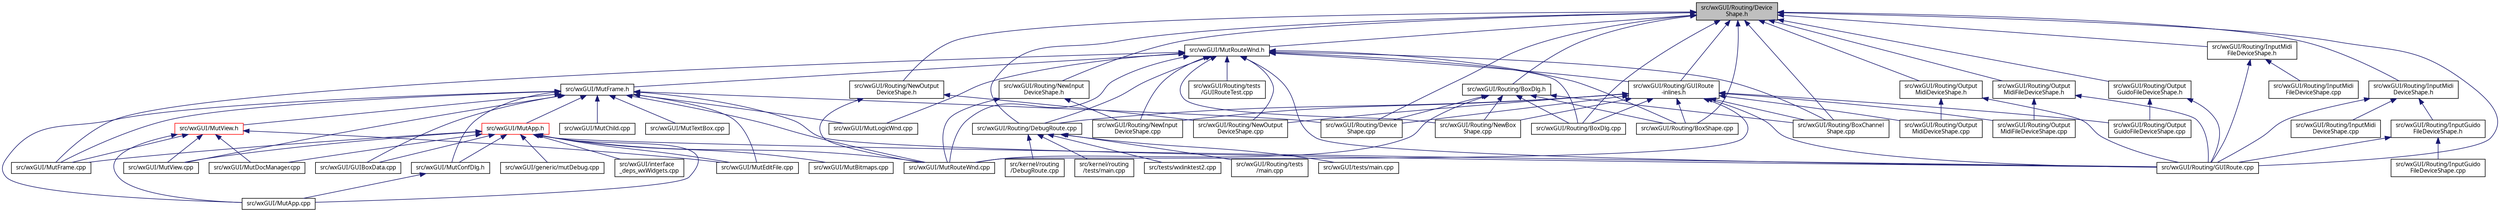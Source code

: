 digraph "src/wxGUI/Routing/DeviceShape.h"
{
  edge [fontname="Sans",fontsize="10",labelfontname="Sans",labelfontsize="10"];
  node [fontname="Sans",fontsize="10",shape=record];
  Node101 [label="src/wxGUI/Routing/Device\lShape.h",height=0.2,width=0.4,color="black", fillcolor="grey75", style="filled", fontcolor="black"];
  Node101 -> Node102 [dir="back",color="midnightblue",fontsize="10",style="solid",fontname="Sans"];
  Node102 [label="src/wxGUI/MutRouteWnd.h",height=0.2,width=0.4,color="black", fillcolor="white", style="filled",URL="$d3/dd7/MutRouteWnd_8h.html"];
  Node102 -> Node103 [dir="back",color="midnightblue",fontsize="10",style="solid",fontname="Sans"];
  Node103 [label="src/wxGUI/MutFrame.h",height=0.2,width=0.4,color="black", fillcolor="white", style="filled",URL="$dd/db5/MutFrame_8h.html"];
  Node103 -> Node104 [dir="back",color="midnightblue",fontsize="10",style="solid",fontname="Sans"];
  Node104 [label="src/wxGUI/MutApp.h",height=0.2,width=0.4,color="red", fillcolor="white", style="filled",URL="$db/dc1/MutApp_8h.html"];
  Node104 -> Node105 [dir="back",color="midnightblue",fontsize="10",style="solid",fontname="Sans"];
  Node105 [label="src/wxGUI/generic/mutDebug.cpp",height=0.2,width=0.4,color="black", fillcolor="white", style="filled",URL="$d4/dc0/mutDebug_8cpp.html",tooltip="Some functions and classes to help to debug Mutabor. "];
  Node104 -> Node106 [dir="back",color="midnightblue",fontsize="10",style="solid",fontname="Sans"];
  Node106 [label="src/wxGUI/GUIBoxData.cpp",height=0.2,width=0.4,color="black", fillcolor="white", style="filled",URL="$d2/dd3/GUIBoxData_8cpp.html"];
  Node104 -> Node107 [dir="back",color="midnightblue",fontsize="10",style="solid",fontname="Sans"];
  Node107 [label="src/wxGUI/interface\l_deps_wxWidgets.cpp",height=0.2,width=0.4,color="black", fillcolor="white", style="filled",URL="$df/dff/interface__deps__wxWidgets_8cpp.html"];
  Node104 -> Node108 [dir="back",color="midnightblue",fontsize="10",style="solid",fontname="Sans"];
  Node108 [label="src/wxGUI/MutApp.cpp",height=0.2,width=0.4,color="black", fillcolor="white", style="filled",URL="$d5/d1c/MutApp_8cpp.html",tooltip="Mutabor Application. "];
  Node104 -> Node109 [dir="back",color="midnightblue",fontsize="10",style="solid",fontname="Sans"];
  Node109 [label="src/wxGUI/MutConfDlg.h",height=0.2,width=0.4,color="black", fillcolor="white", style="filled",URL="$d9/d8f/MutConfDlg_8h.html"];
  Node109 -> Node108 [dir="back",color="midnightblue",fontsize="10",style="solid",fontname="Sans"];
  Node104 -> Node110 [dir="back",color="midnightblue",fontsize="10",style="solid",fontname="Sans"];
  Node110 [label="src/wxGUI/MutBitmaps.cpp",height=0.2,width=0.4,color="black", fillcolor="white", style="filled",URL="$d7/db6/MutBitmaps_8cpp.html",tooltip="Mutabor Bitmaps. "];
  Node104 -> Node111 [dir="back",color="midnightblue",fontsize="10",style="solid",fontname="Sans"];
  Node111 [label="src/wxGUI/MutDocManager.cpp",height=0.2,width=0.4,color="black", fillcolor="white", style="filled",URL="$dd/db0/MutDocManager_8cpp.html"];
  Node104 -> Node113 [dir="back",color="midnightblue",fontsize="10",style="solid",fontname="Sans"];
  Node113 [label="src/wxGUI/MutEditFile.cpp",height=0.2,width=0.4,color="black", fillcolor="white", style="filled",URL="$d1/da4/MutEditFile_8cpp.html",tooltip="Mutabor Edit window for Mutabor-files. "];
  Node104 -> Node114 [dir="back",color="midnightblue",fontsize="10",style="solid",fontname="Sans"];
  Node114 [label="src/wxGUI/MutFrame.cpp",height=0.2,width=0.4,color="black", fillcolor="white", style="filled",URL="$dc/df3/MutFrame_8cpp.html",tooltip="Mutabor Frame. "];
  Node104 -> Node115 [dir="back",color="midnightblue",fontsize="10",style="solid",fontname="Sans"];
  Node115 [label="src/wxGUI/MutRouteWnd.cpp",height=0.2,width=0.4,color="black", fillcolor="white", style="filled",URL="$dc/def/MutRouteWnd_8cpp.html",tooltip="Routing window. "];
  Node104 -> Node116 [dir="back",color="midnightblue",fontsize="10",style="solid",fontname="Sans"];
  Node116 [label="src/wxGUI/MutView.cpp",height=0.2,width=0.4,color="black", fillcolor="white", style="filled",URL="$d8/d33/MutView_8cpp.html",tooltip="Document/View View class for Mutabor source files. "];
  Node104 -> Node117 [dir="back",color="midnightblue",fontsize="10",style="solid",fontname="Sans"];
  Node117 [label="src/wxGUI/Routing/GUIRoute.cpp",height=0.2,width=0.4,color="black", fillcolor="white", style="filled",URL="$d4/dee/GUIRoute_8cpp.html"];
  Node103 -> Node106 [dir="back",color="midnightblue",fontsize="10",style="solid",fontname="Sans"];
  Node103 -> Node108 [dir="back",color="midnightblue",fontsize="10",style="solid",fontname="Sans"];
  Node103 -> Node119 [dir="back",color="midnightblue",fontsize="10",style="solid",fontname="Sans"];
  Node119 [label="src/wxGUI/MutView.h",height=0.2,width=0.4,color="red", fillcolor="white", style="filled",URL="$d0/d9e/MutView_8h.html"];
  Node119 -> Node108 [dir="back",color="midnightblue",fontsize="10",style="solid",fontname="Sans"];
  Node119 -> Node111 [dir="back",color="midnightblue",fontsize="10",style="solid",fontname="Sans"];
  Node119 -> Node113 [dir="back",color="midnightblue",fontsize="10",style="solid",fontname="Sans"];
  Node119 -> Node114 [dir="back",color="midnightblue",fontsize="10",style="solid",fontname="Sans"];
  Node119 -> Node116 [dir="back",color="midnightblue",fontsize="10",style="solid",fontname="Sans"];
  Node103 -> Node109 [dir="back",color="midnightblue",fontsize="10",style="solid",fontname="Sans"];
  Node103 -> Node120 [dir="back",color="midnightblue",fontsize="10",style="solid",fontname="Sans"];
  Node120 [label="src/wxGUI/MutChild.cpp",height=0.2,width=0.4,color="black", fillcolor="white", style="filled",URL="$da/d72/MutChild_8cpp.html"];
  Node103 -> Node113 [dir="back",color="midnightblue",fontsize="10",style="solid",fontname="Sans"];
  Node103 -> Node114 [dir="back",color="midnightblue",fontsize="10",style="solid",fontname="Sans"];
  Node103 -> Node121 [dir="back",color="midnightblue",fontsize="10",style="solid",fontname="Sans"];
  Node121 [label="src/wxGUI/MutLogicWnd.cpp",height=0.2,width=0.4,color="black", fillcolor="white", style="filled",URL="$df/d11/MutLogicWnd_8cpp.html",tooltip="Logic window. "];
  Node103 -> Node115 [dir="back",color="midnightblue",fontsize="10",style="solid",fontname="Sans"];
  Node103 -> Node122 [dir="back",color="midnightblue",fontsize="10",style="solid",fontname="Sans"];
  Node122 [label="src/wxGUI/MutTextBox.cpp",height=0.2,width=0.4,color="black", fillcolor="white", style="filled",URL="$df/d3c/MutTextBox_8cpp.html",tooltip="Textbox for Lists. "];
  Node103 -> Node116 [dir="back",color="midnightblue",fontsize="10",style="solid",fontname="Sans"];
  Node103 -> Node123 [dir="back",color="midnightblue",fontsize="10",style="solid",fontname="Sans"];
  Node123 [label="src/wxGUI/Routing/Device\lShape.cpp",height=0.2,width=0.4,color="black", fillcolor="white", style="filled",URL="$d9/d94/DeviceShape_8cpp.html",tooltip="Device shape base class for route window. "];
  Node103 -> Node117 [dir="back",color="midnightblue",fontsize="10",style="solid",fontname="Sans"];
  Node102 -> Node114 [dir="back",color="midnightblue",fontsize="10",style="solid",fontname="Sans"];
  Node102 -> Node121 [dir="back",color="midnightblue",fontsize="10",style="solid",fontname="Sans"];
  Node102 -> Node115 [dir="back",color="midnightblue",fontsize="10",style="solid",fontname="Sans"];
  Node102 -> Node124 [dir="back",color="midnightblue",fontsize="10",style="solid",fontname="Sans"];
  Node124 [label="src/wxGUI/Routing/GUIRoute\l-inlines.h",height=0.2,width=0.4,color="black", fillcolor="white", style="filled",URL="$d2/d73/GUIRoute-inlines_8h.html"];
  Node124 -> Node115 [dir="back",color="midnightblue",fontsize="10",style="solid",fontname="Sans"];
  Node124 -> Node125 [dir="back",color="midnightblue",fontsize="10",style="solid",fontname="Sans"];
  Node125 [label="src/wxGUI/Routing/BoxChannel\lShape.cpp",height=0.2,width=0.4,color="black", fillcolor="white", style="filled",URL="$d9/d24/BoxChannelShape_8cpp.html",tooltip="Box shape for route window. "];
  Node124 -> Node126 [dir="back",color="midnightblue",fontsize="10",style="solid",fontname="Sans"];
  Node126 [label="src/wxGUI/Routing/BoxDlg.cpp",height=0.2,width=0.4,color="black", fillcolor="white", style="filled",URL="$d3/d2a/BoxDlg_8cpp.html",tooltip="Box dialog. "];
  Node124 -> Node127 [dir="back",color="midnightblue",fontsize="10",style="solid",fontname="Sans"];
  Node127 [label="src/wxGUI/Routing/BoxShape.cpp",height=0.2,width=0.4,color="black", fillcolor="white", style="filled",URL="$d8/db4/BoxShape_8cpp.html",tooltip="Box shape for route window. "];
  Node124 -> Node128 [dir="back",color="midnightblue",fontsize="10",style="solid",fontname="Sans"];
  Node128 [label="src/wxGUI/Routing/DebugRoute.cpp",height=0.2,width=0.4,color="black", fillcolor="white", style="filled",URL="$dc/de8/wxGUI_2Routing_2DebugRoute_8cpp.html",tooltip="Debug functions for routing system. "];
  Node128 -> Node129 [dir="back",color="midnightblue",fontsize="10",style="solid",fontname="Sans"];
  Node129 [label="src/kernel/routing\l/DebugRoute.cpp",height=0.2,width=0.4,color="black", fillcolor="white", style="filled",URL="$d8/d1c/kernel_2routing_2DebugRoute_8cpp.html"];
  Node128 -> Node130 [dir="back",color="midnightblue",fontsize="10",style="solid",fontname="Sans"];
  Node130 [label="src/kernel/routing\l/tests/main.cpp",height=0.2,width=0.4,color="black", fillcolor="white", style="filled",URL="$d1/de6/kernel_2routing_2tests_2main_8cpp.html"];
  Node128 -> Node131 [dir="back",color="midnightblue",fontsize="10",style="solid",fontname="Sans"];
  Node131 [label="src/tests/wxlinktest2.cpp",height=0.2,width=0.4,color="black", fillcolor="white", style="filled",URL="$df/d13/wxlinktest2_8cpp.html"];
  Node128 -> Node132 [dir="back",color="midnightblue",fontsize="10",style="solid",fontname="Sans"];
  Node132 [label="src/wxGUI/Routing/tests\l/main.cpp",height=0.2,width=0.4,color="black", fillcolor="white", style="filled",URL="$da/dee/wxGUI_2Routing_2tests_2main_8cpp.html"];
  Node128 -> Node133 [dir="back",color="midnightblue",fontsize="10",style="solid",fontname="Sans"];
  Node133 [label="src/wxGUI/tests/main.cpp",height=0.2,width=0.4,color="black", fillcolor="white", style="filled",URL="$d9/d27/wxGUI_2tests_2main_8cpp.html"];
  Node124 -> Node123 [dir="back",color="midnightblue",fontsize="10",style="solid",fontname="Sans"];
  Node124 -> Node117 [dir="back",color="midnightblue",fontsize="10",style="solid",fontname="Sans"];
  Node124 -> Node134 [dir="back",color="midnightblue",fontsize="10",style="solid",fontname="Sans"];
  Node134 [label="src/wxGUI/Routing/NewBox\lShape.cpp",height=0.2,width=0.4,color="black", fillcolor="white", style="filled",URL="$d8/dba/NewBoxShape_8cpp.html",tooltip="New box shape for route window. "];
  Node124 -> Node135 [dir="back",color="midnightblue",fontsize="10",style="solid",fontname="Sans"];
  Node135 [label="src/wxGUI/Routing/NewInput\lDeviceShape.cpp",height=0.2,width=0.4,color="black", fillcolor="white", style="filled",URL="$df/d62/NewInputDeviceShape_8cpp.html",tooltip="Devices Basisklassen. "];
  Node124 -> Node136 [dir="back",color="midnightblue",fontsize="10",style="solid",fontname="Sans"];
  Node136 [label="src/wxGUI/Routing/NewOutput\lDeviceShape.cpp",height=0.2,width=0.4,color="black", fillcolor="white", style="filled",URL="$d1/d73/NewOutputDeviceShape_8cpp.html",tooltip="New output device shape for route window. "];
  Node124 -> Node137 [dir="back",color="midnightblue",fontsize="10",style="solid",fontname="Sans"];
  Node137 [label="src/wxGUI/Routing/Output\lGuidoFileDeviceShape.cpp",height=0.2,width=0.4,color="black", fillcolor="white", style="filled",URL="$d3/d21/OutputGuidoFileDeviceShape_8cpp.html",tooltip="Input device shape for reading GUIDO files in the route window. "];
  Node124 -> Node138 [dir="back",color="midnightblue",fontsize="10",style="solid",fontname="Sans"];
  Node138 [label="src/wxGUI/Routing/Output\lMidiDeviceShape.cpp",height=0.2,width=0.4,color="black", fillcolor="white", style="filled",URL="$d6/d68/OutputMidiDeviceShape_8cpp.html",tooltip="MIDI input device shape for route window. "];
  Node124 -> Node139 [dir="back",color="midnightblue",fontsize="10",style="solid",fontname="Sans"];
  Node139 [label="src/wxGUI/Routing/Output\lMidiFileDeviceShape.cpp",height=0.2,width=0.4,color="black", fillcolor="white", style="filled",URL="$d5/d00/OutputMidiFileDeviceShape_8cpp.html",tooltip="Midi fiele input device shape for route window. "];
  Node102 -> Node125 [dir="back",color="midnightblue",fontsize="10",style="solid",fontname="Sans"];
  Node102 -> Node126 [dir="back",color="midnightblue",fontsize="10",style="solid",fontname="Sans"];
  Node102 -> Node127 [dir="back",color="midnightblue",fontsize="10",style="solid",fontname="Sans"];
  Node102 -> Node128 [dir="back",color="midnightblue",fontsize="10",style="solid",fontname="Sans"];
  Node102 -> Node117 [dir="back",color="midnightblue",fontsize="10",style="solid",fontname="Sans"];
  Node102 -> Node134 [dir="back",color="midnightblue",fontsize="10",style="solid",fontname="Sans"];
  Node102 -> Node135 [dir="back",color="midnightblue",fontsize="10",style="solid",fontname="Sans"];
  Node102 -> Node136 [dir="back",color="midnightblue",fontsize="10",style="solid",fontname="Sans"];
  Node102 -> Node140 [dir="back",color="midnightblue",fontsize="10",style="solid",fontname="Sans"];
  Node140 [label="src/wxGUI/Routing/tests\l/GUIRouteTest.cpp",height=0.2,width=0.4,color="black", fillcolor="white", style="filled",URL="$d9/d20/GUIRouteTest_8cpp.html"];
  Node101 -> Node141 [dir="back",color="midnightblue",fontsize="10",style="solid",fontname="Sans"];
  Node141 [label="src/wxGUI/Routing/BoxDlg.h",height=0.2,width=0.4,color="black", fillcolor="white", style="filled",URL="$d9/dd2/BoxDlg_8h.html"];
  Node141 -> Node115 [dir="back",color="midnightblue",fontsize="10",style="solid",fontname="Sans"];
  Node141 -> Node125 [dir="back",color="midnightblue",fontsize="10",style="solid",fontname="Sans"];
  Node141 -> Node126 [dir="back",color="midnightblue",fontsize="10",style="solid",fontname="Sans"];
  Node141 -> Node127 [dir="back",color="midnightblue",fontsize="10",style="solid",fontname="Sans"];
  Node141 -> Node123 [dir="back",color="midnightblue",fontsize="10",style="solid",fontname="Sans"];
  Node141 -> Node134 [dir="back",color="midnightblue",fontsize="10",style="solid",fontname="Sans"];
  Node101 -> Node142 [dir="back",color="midnightblue",fontsize="10",style="solid",fontname="Sans"];
  Node142 [label="src/wxGUI/Routing/NewInput\lDeviceShape.h",height=0.2,width=0.4,color="black", fillcolor="white", style="filled",URL="$d5/dba/NewInputDeviceShape_8h.html",tooltip="New input device shape for route window. "];
  Node142 -> Node115 [dir="back",color="midnightblue",fontsize="10",style="solid",fontname="Sans"];
  Node142 -> Node135 [dir="back",color="midnightblue",fontsize="10",style="solid",fontname="Sans"];
  Node101 -> Node143 [dir="back",color="midnightblue",fontsize="10",style="solid",fontname="Sans"];
  Node143 [label="src/wxGUI/Routing/NewOutput\lDeviceShape.h",height=0.2,width=0.4,color="black", fillcolor="white", style="filled",URL="$df/d7b/NewOutputDeviceShape_8h.html",tooltip="New output device shape for route window. "];
  Node143 -> Node115 [dir="back",color="midnightblue",fontsize="10",style="solid",fontname="Sans"];
  Node143 -> Node136 [dir="back",color="midnightblue",fontsize="10",style="solid",fontname="Sans"];
  Node101 -> Node124 [dir="back",color="midnightblue",fontsize="10",style="solid",fontname="Sans"];
  Node101 -> Node125 [dir="back",color="midnightblue",fontsize="10",style="solid",fontname="Sans"];
  Node101 -> Node126 [dir="back",color="midnightblue",fontsize="10",style="solid",fontname="Sans"];
  Node101 -> Node127 [dir="back",color="midnightblue",fontsize="10",style="solid",fontname="Sans"];
  Node101 -> Node128 [dir="back",color="midnightblue",fontsize="10",style="solid",fontname="Sans"];
  Node101 -> Node123 [dir="back",color="midnightblue",fontsize="10",style="solid",fontname="Sans"];
  Node101 -> Node117 [dir="back",color="midnightblue",fontsize="10",style="solid",fontname="Sans"];
  Node101 -> Node144 [dir="back",color="midnightblue",fontsize="10",style="solid",fontname="Sans"];
  Node144 [label="src/wxGUI/Routing/Output\lMidiDeviceShape.h",height=0.2,width=0.4,color="black", fillcolor="white", style="filled",URL="$d8/dcb/OutputMidiDeviceShape_8h.html",tooltip="MIDI output device shape for route window. "];
  Node144 -> Node117 [dir="back",color="midnightblue",fontsize="10",style="solid",fontname="Sans"];
  Node144 -> Node138 [dir="back",color="midnightblue",fontsize="10",style="solid",fontname="Sans"];
  Node101 -> Node145 [dir="back",color="midnightblue",fontsize="10",style="solid",fontname="Sans"];
  Node145 [label="src/wxGUI/Routing/Output\lMidiFileDeviceShape.h",height=0.2,width=0.4,color="black", fillcolor="white", style="filled",URL="$d4/de8/OutputMidiFileDeviceShape_8h.html",tooltip="MIDI file input device shape. "];
  Node145 -> Node117 [dir="back",color="midnightblue",fontsize="10",style="solid",fontname="Sans"];
  Node145 -> Node139 [dir="back",color="midnightblue",fontsize="10",style="solid",fontname="Sans"];
  Node101 -> Node146 [dir="back",color="midnightblue",fontsize="10",style="solid",fontname="Sans"];
  Node146 [label="src/wxGUI/Routing/Output\lGuidoFileDeviceShape.h",height=0.2,width=0.4,color="black", fillcolor="white", style="filled",URL="$db/d77/OutputGuidoFileDeviceShape_8h.html",tooltip="Devices Basisklassen. "];
  Node146 -> Node117 [dir="back",color="midnightblue",fontsize="10",style="solid",fontname="Sans"];
  Node146 -> Node137 [dir="back",color="midnightblue",fontsize="10",style="solid",fontname="Sans"];
  Node101 -> Node147 [dir="back",color="midnightblue",fontsize="10",style="solid",fontname="Sans"];
  Node147 [label="src/wxGUI/Routing/InputMidi\lDeviceShape.h",height=0.2,width=0.4,color="black", fillcolor="white", style="filled",URL="$d3/d5e/InputMidiDeviceShape_8h.html",tooltip="MIDI input device shape for route window. "];
  Node147 -> Node117 [dir="back",color="midnightblue",fontsize="10",style="solid",fontname="Sans"];
  Node147 -> Node148 [dir="back",color="midnightblue",fontsize="10",style="solid",fontname="Sans"];
  Node148 [label="src/wxGUI/Routing/InputGuido\lFileDeviceShape.h",height=0.2,width=0.4,color="black", fillcolor="white", style="filled",URL="$d9/d0d/InputGuidoFileDeviceShape_8h.html",tooltip="Guido/Salieri file input device class. "];
  Node148 -> Node117 [dir="back",color="midnightblue",fontsize="10",style="solid",fontname="Sans"];
  Node148 -> Node149 [dir="back",color="midnightblue",fontsize="10",style="solid",fontname="Sans"];
  Node149 [label="src/wxGUI/Routing/InputGuido\lFileDeviceShape.cpp",height=0.2,width=0.4,color="black", fillcolor="white", style="filled",URL="$d8/da8/InputGuidoFileDeviceShape_8cpp.html",tooltip="Input device shape for reading GUIDO files in the route window. "];
  Node147 -> Node150 [dir="back",color="midnightblue",fontsize="10",style="solid",fontname="Sans"];
  Node150 [label="src/wxGUI/Routing/InputMidi\lDeviceShape.cpp",height=0.2,width=0.4,color="black", fillcolor="white", style="filled",URL="$d1/d14/InputMidiDeviceShape_8cpp.html",tooltip="MIDI input device shape for route window. "];
  Node101 -> Node151 [dir="back",color="midnightblue",fontsize="10",style="solid",fontname="Sans"];
  Node151 [label="src/wxGUI/Routing/InputMidi\lFileDeviceShape.h",height=0.2,width=0.4,color="black", fillcolor="white", style="filled",URL="$d1/da8/InputMidiFileDeviceShape_8h.html",tooltip="MIDI file input device shape. "];
  Node151 -> Node117 [dir="back",color="midnightblue",fontsize="10",style="solid",fontname="Sans"];
  Node151 -> Node152 [dir="back",color="midnightblue",fontsize="10",style="solid",fontname="Sans"];
  Node152 [label="src/wxGUI/Routing/InputMidi\lFileDeviceShape.cpp",height=0.2,width=0.4,color="black", fillcolor="white", style="filled",URL="$d3/de3/InputMidiFileDeviceShape_8cpp.html",tooltip="Midi fiele input device shape for route window. "];
}
